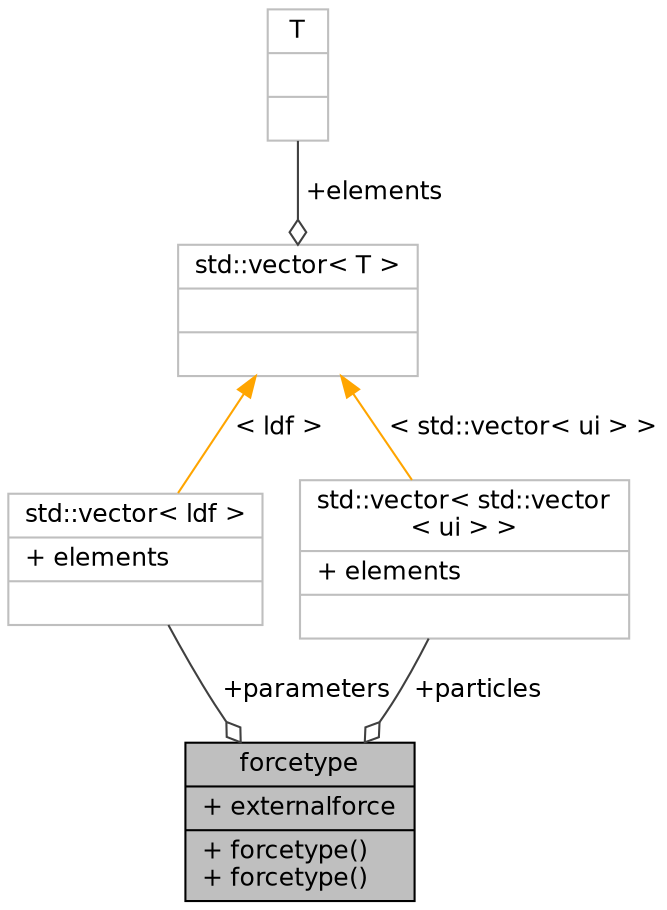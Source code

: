 digraph "forcetype"
{
 // INTERACTIVE_SVG=YES
 // LATEX_PDF_SIZE
  bgcolor="transparent";
  edge [fontname="Helvetica",fontsize="12",labelfontname="Helvetica",labelfontsize="12"];
  node [fontname="Helvetica",fontsize="12",shape=record];
  Node1 [label="{forcetype\n|+ externalforce\l|+ forcetype()\l+ forcetype()\l}",height=0.2,width=0.4,color="black", fillcolor="grey75", style="filled", fontcolor="black",tooltip="This structure saves the external force functions and calculates them."];
  Node2 -> Node1 [color="grey25",fontsize="12",style="solid",label=" +parameters" ,arrowhead="odiamond"];
  Node2 [label="{std::vector\< ldf \>\n|+ elements\l|}",height=0.2,width=0.4,color="grey75",tooltip=" "];
  Node3 -> Node2 [dir="back",color="orange",fontsize="12",style="solid",label=" \< ldf \>" ];
  Node3 [label="{std::vector\< T \>\n||}",height=0.2,width=0.4,color="grey75",tooltip="STL class."];
  Node4 -> Node3 [color="grey25",fontsize="12",style="solid",label=" +elements" ,arrowhead="odiamond"];
  Node4 [label="{T\n||}",height=0.2,width=0.4,color="grey75",tooltip=" "];
  Node5 -> Node1 [color="grey25",fontsize="12",style="solid",label=" +particles" ,arrowhead="odiamond"];
  Node5 [label="{std::vector\< std::vector\l\< ui \> \>\n|+ elements\l|}",height=0.2,width=0.4,color="grey75",tooltip=" "];
  Node3 -> Node5 [dir="back",color="orange",fontsize="12",style="solid",label=" \< std::vector\< ui \> \>" ];
}
